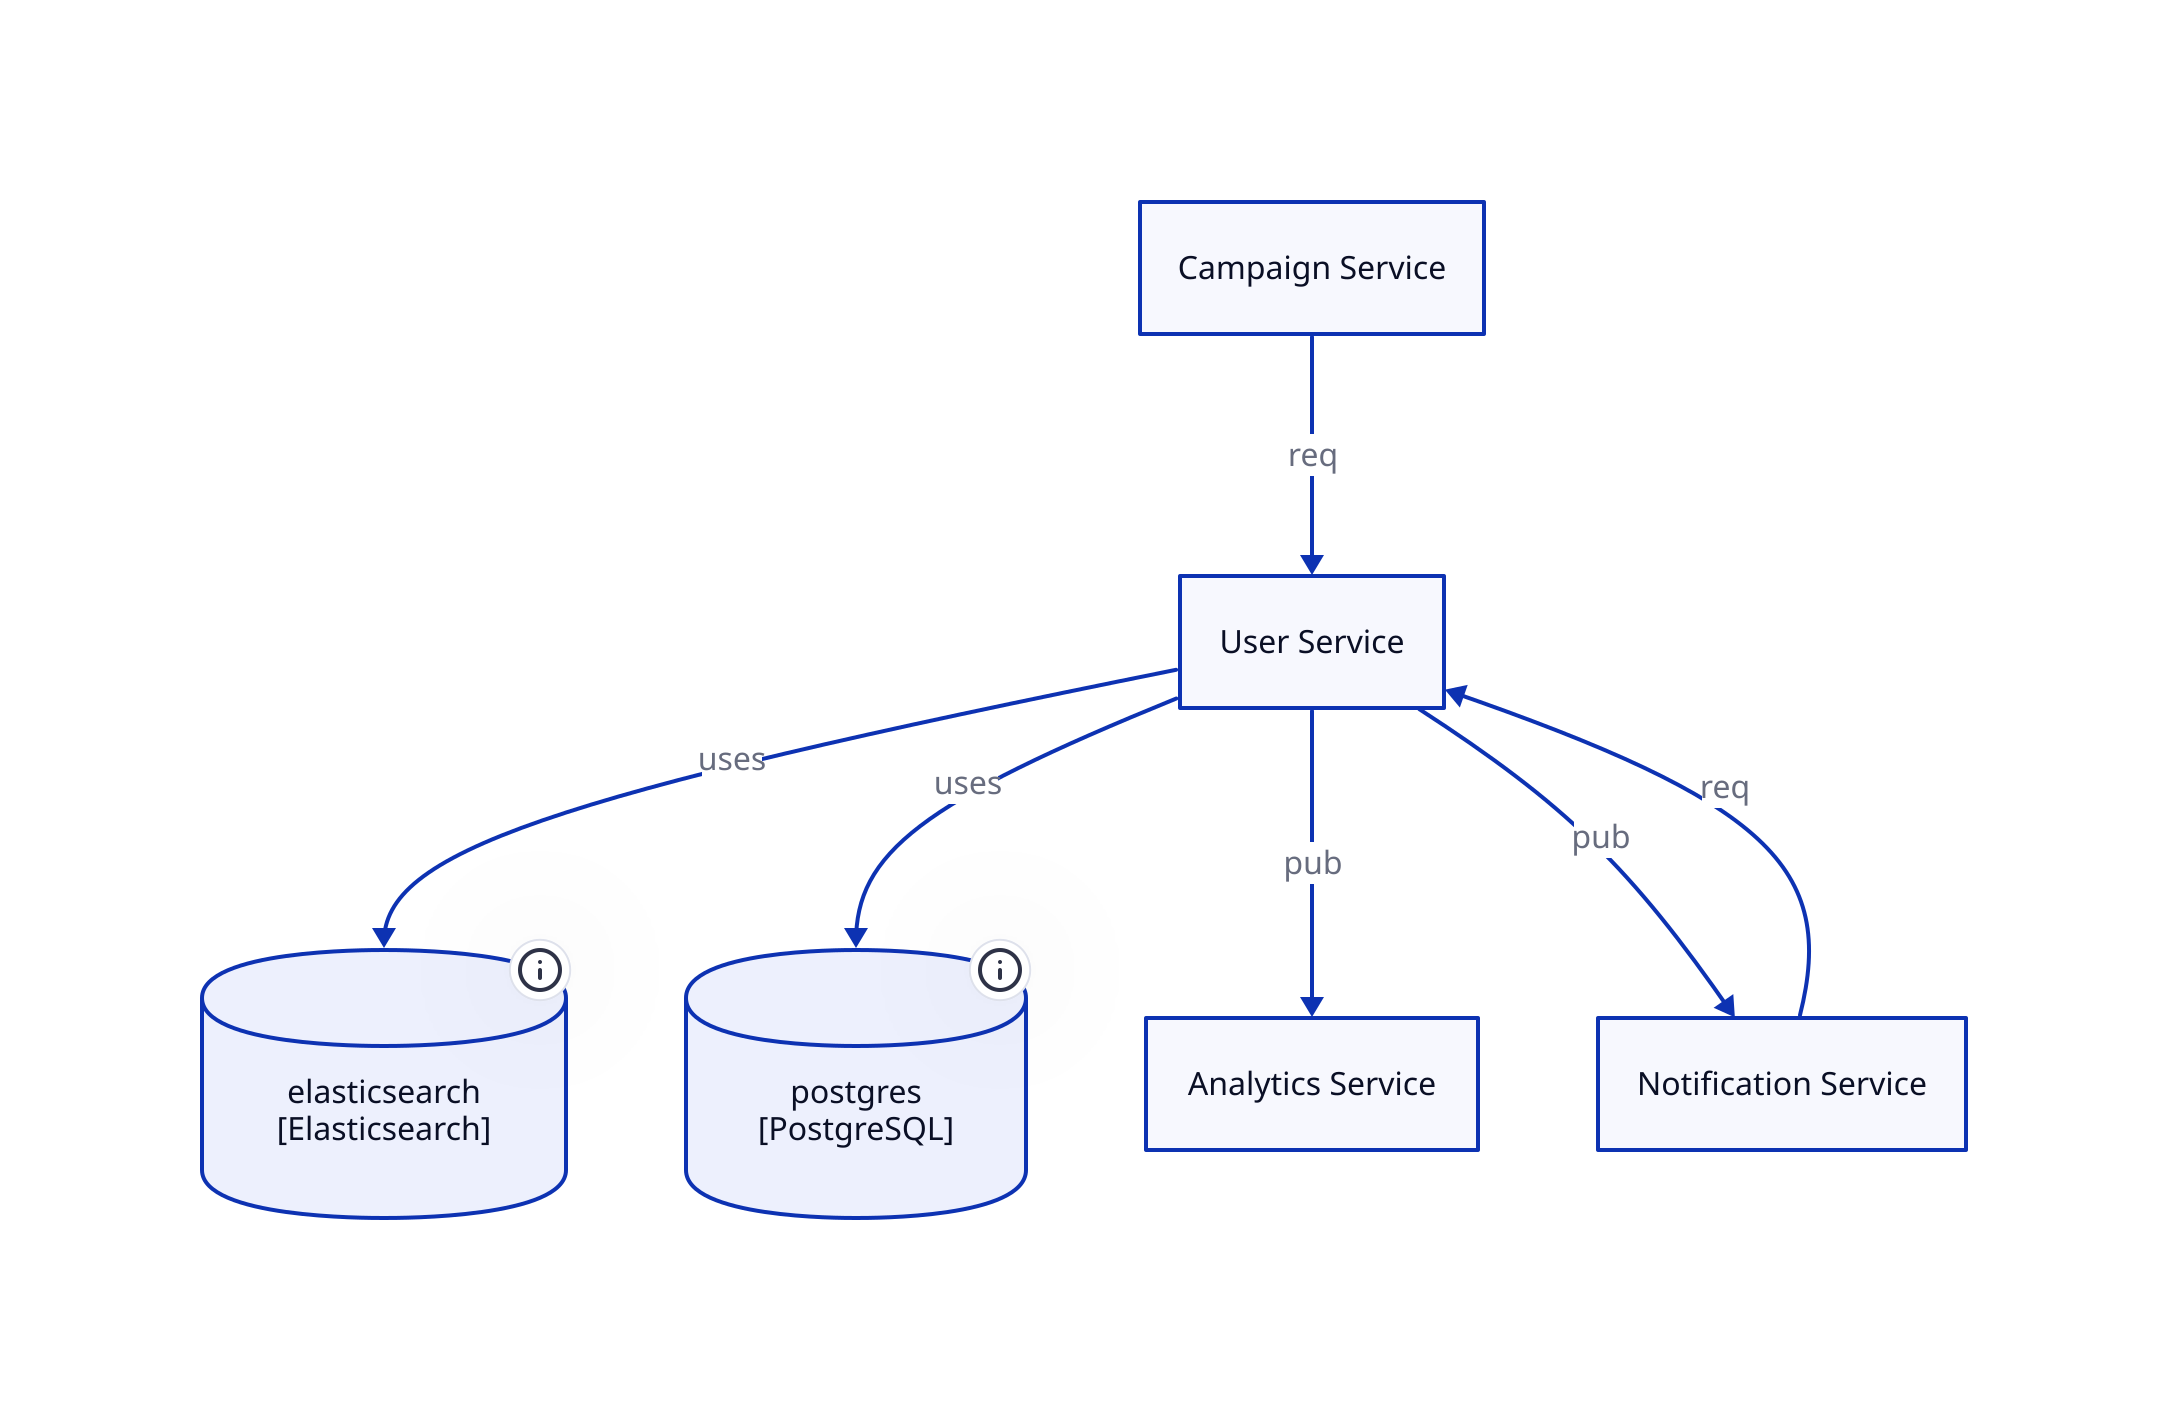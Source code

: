 
service_user-service: {
  label: "User Service"
  shape: rectangle
}
service_campaign-service: {
  label: "Campaign Service"
  shape: rectangle
}
service_notification-service: {
  label: "Notification Service"
  shape: rectangle
}
service_analytics-service: {
  label: "Analytics Service"
  shape: rectangle
}
external_elasticsearch: {
  label: "elasticsearch\n[Elasticsearch]"
  shape: cylinder
  tooltip: ||
Uses Elasticsearch database
  ||
}
external_postgres: {
  label: "postgres\n[PostgreSQL]"
  shape: cylinder
  tooltip: ||
Uses PostgreSQL database
  ||
}
service_campaign-service -> service_user-service: "req"
service_notification-service -> service_user-service: "req"
service_user-service -> external_elasticsearch: "uses"
service_user-service -> external_postgres: "uses"
service_user-service -> service_analytics-service: "pub"
service_user-service -> service_notification-service: "pub"
